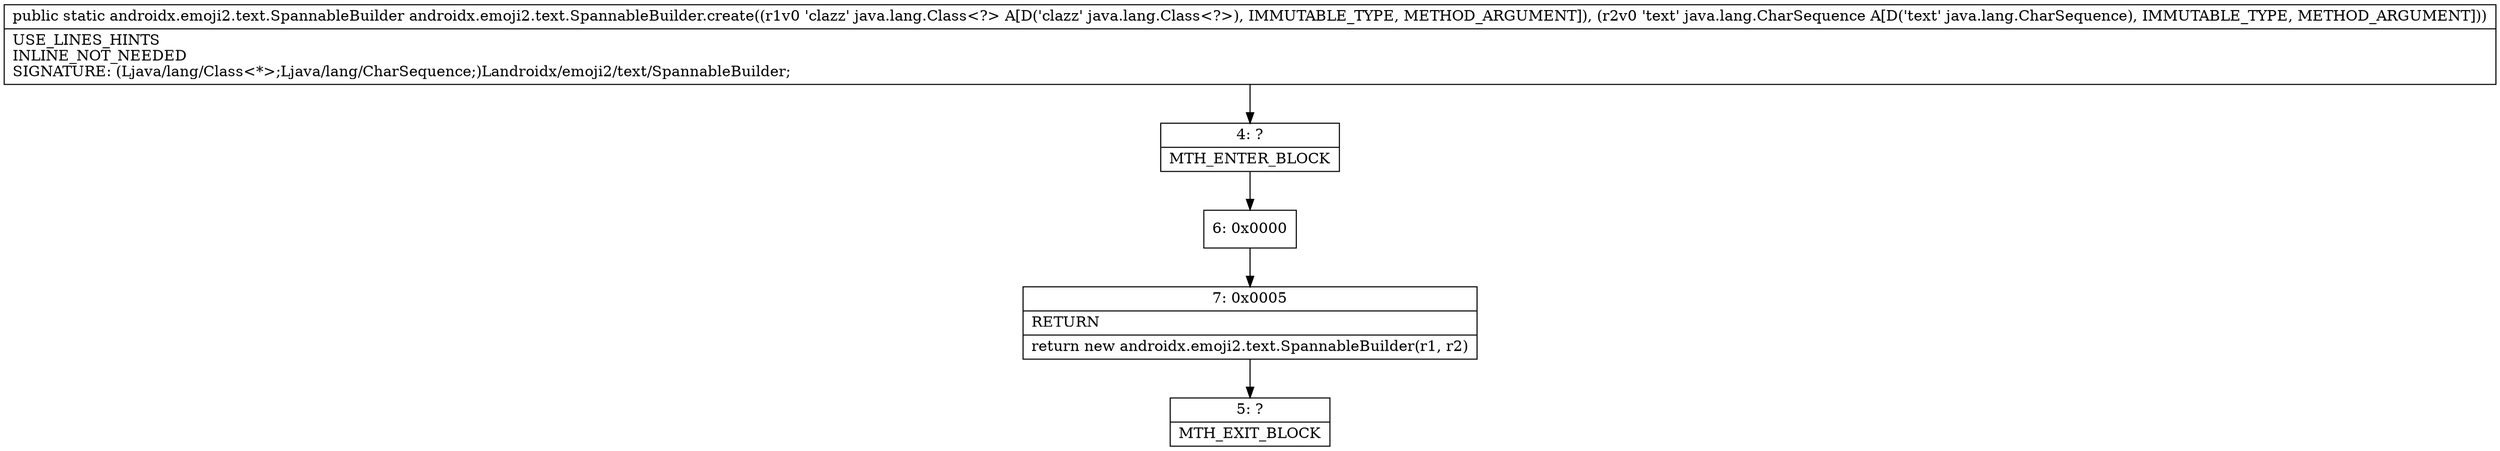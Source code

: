 digraph "CFG forandroidx.emoji2.text.SpannableBuilder.create(Ljava\/lang\/Class;Ljava\/lang\/CharSequence;)Landroidx\/emoji2\/text\/SpannableBuilder;" {
Node_4 [shape=record,label="{4\:\ ?|MTH_ENTER_BLOCK\l}"];
Node_6 [shape=record,label="{6\:\ 0x0000}"];
Node_7 [shape=record,label="{7\:\ 0x0005|RETURN\l|return new androidx.emoji2.text.SpannableBuilder(r1, r2)\l}"];
Node_5 [shape=record,label="{5\:\ ?|MTH_EXIT_BLOCK\l}"];
MethodNode[shape=record,label="{public static androidx.emoji2.text.SpannableBuilder androidx.emoji2.text.SpannableBuilder.create((r1v0 'clazz' java.lang.Class\<?\> A[D('clazz' java.lang.Class\<?\>), IMMUTABLE_TYPE, METHOD_ARGUMENT]), (r2v0 'text' java.lang.CharSequence A[D('text' java.lang.CharSequence), IMMUTABLE_TYPE, METHOD_ARGUMENT]))  | USE_LINES_HINTS\lINLINE_NOT_NEEDED\lSIGNATURE: (Ljava\/lang\/Class\<*\>;Ljava\/lang\/CharSequence;)Landroidx\/emoji2\/text\/SpannableBuilder;\l}"];
MethodNode -> Node_4;Node_4 -> Node_6;
Node_6 -> Node_7;
Node_7 -> Node_5;
}

